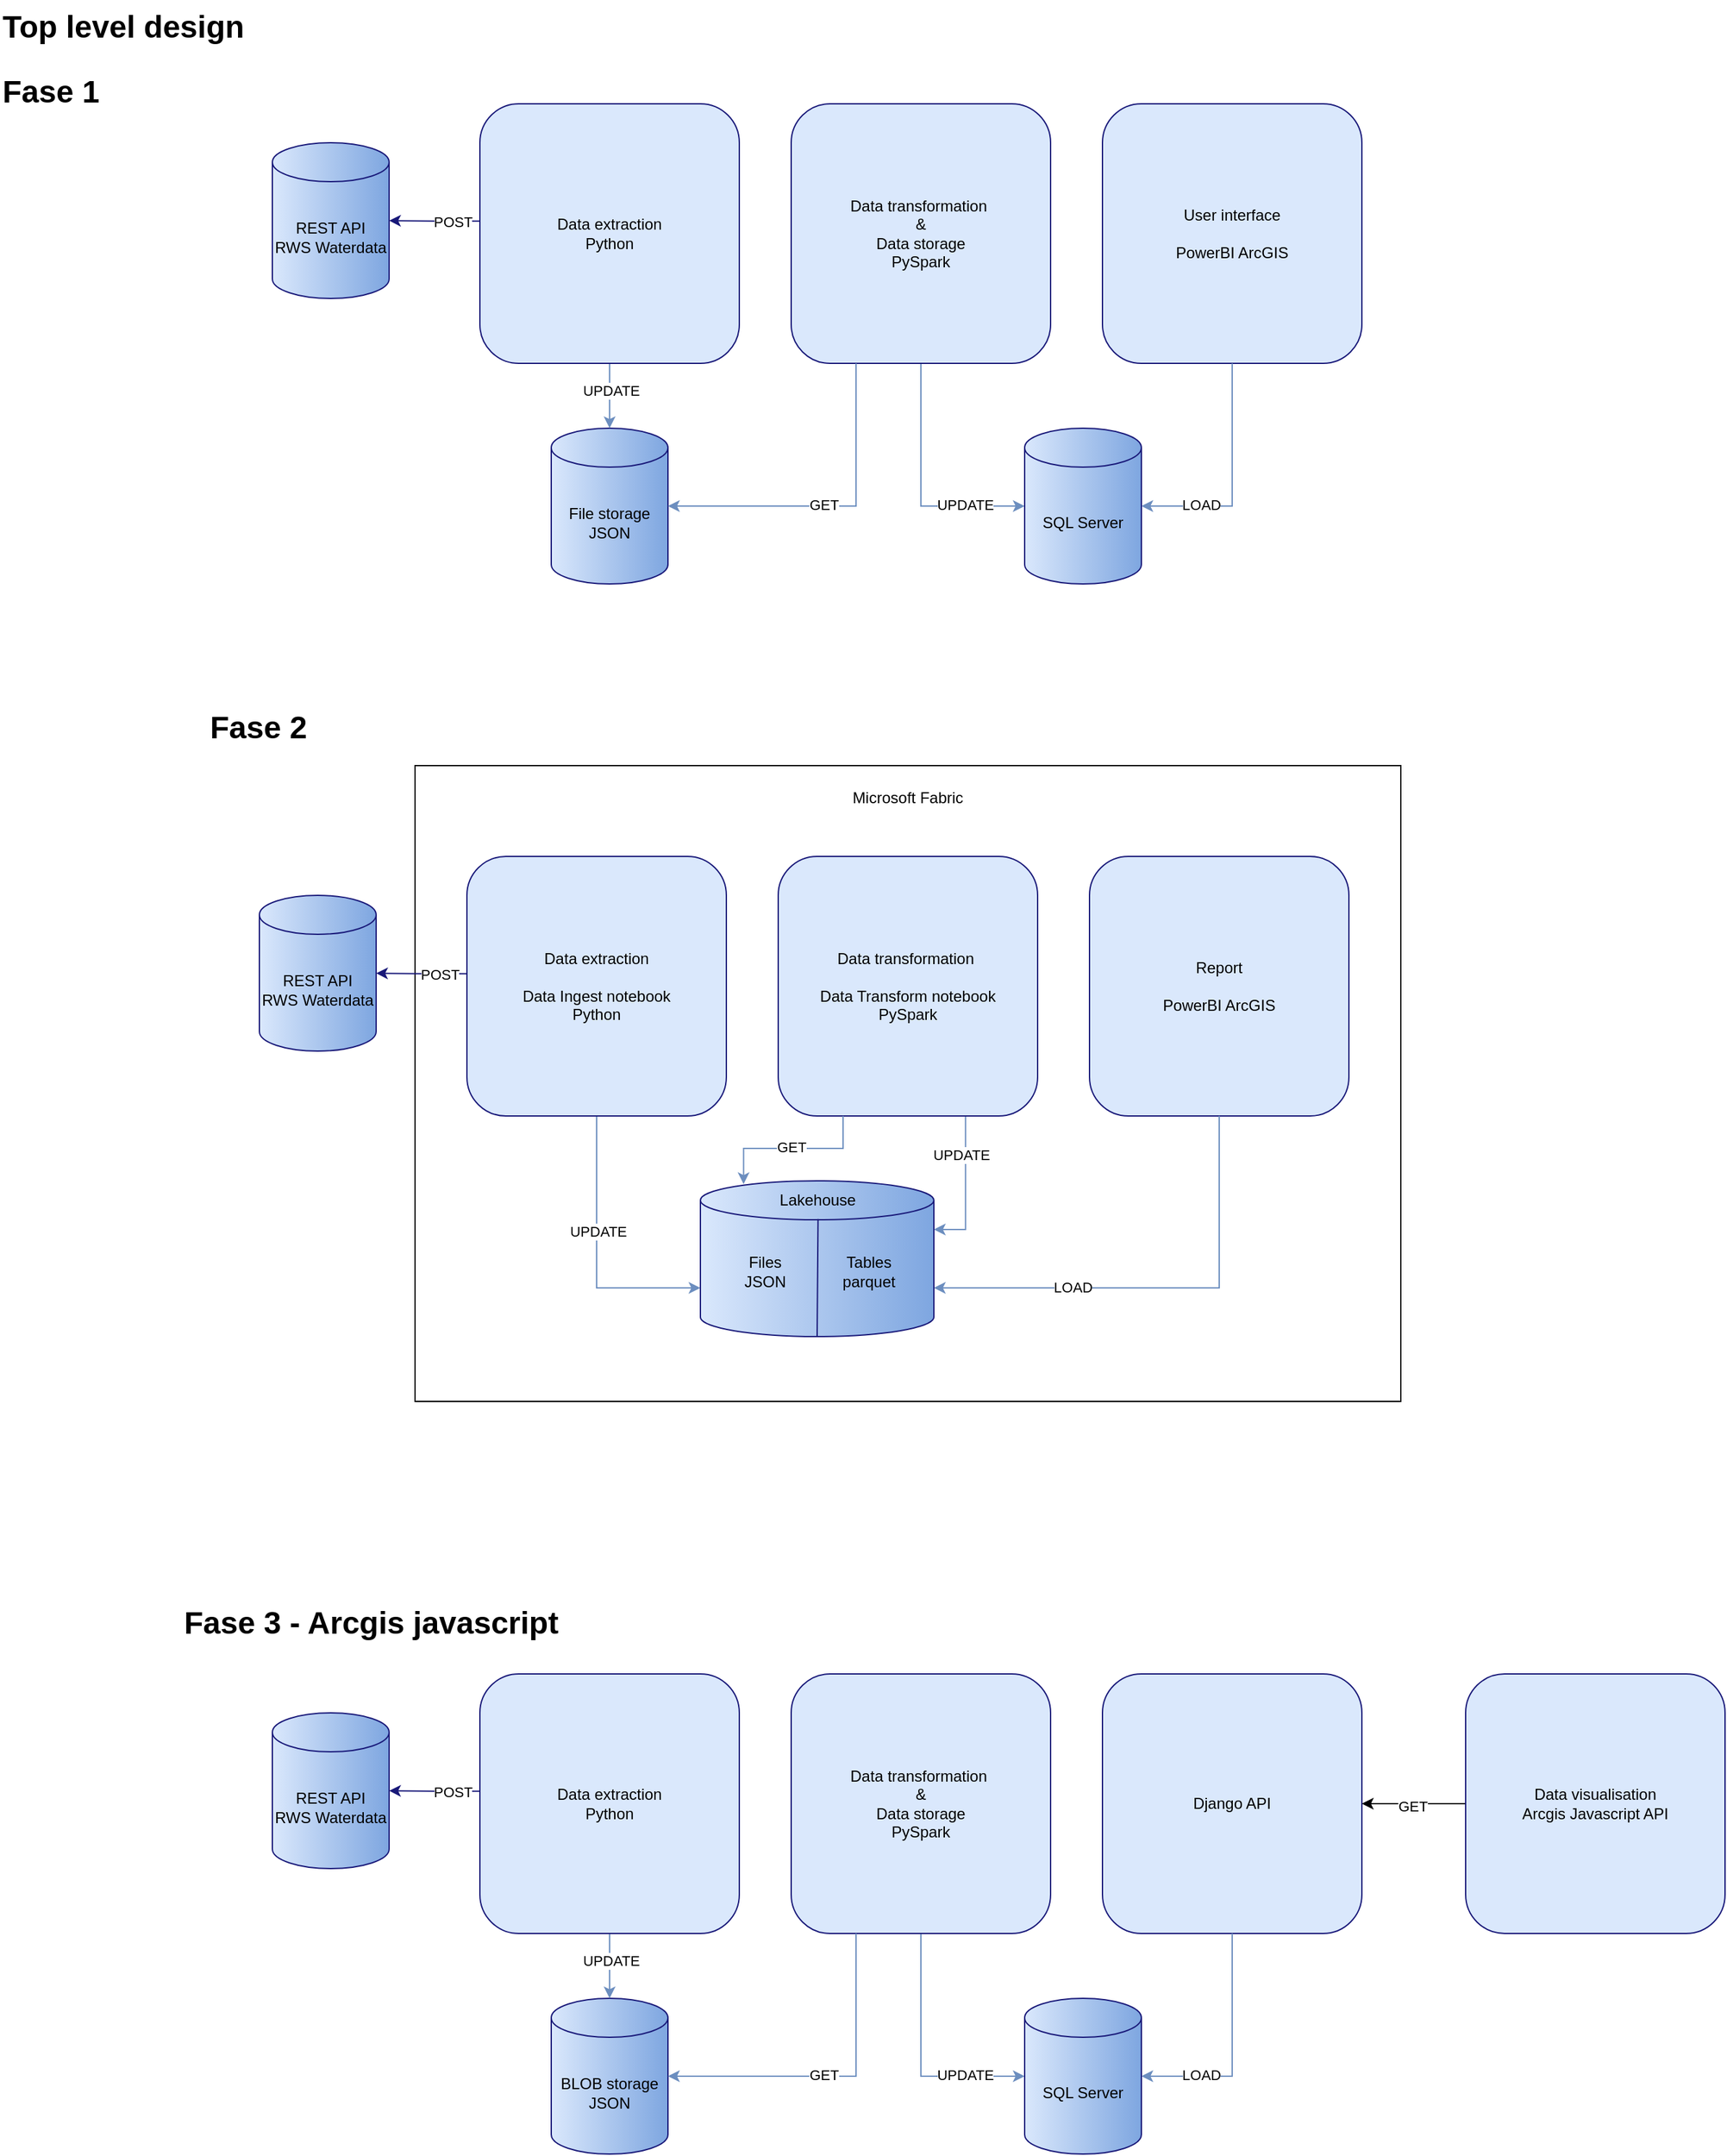<mxfile version="26.0.9">
  <diagram name="TopLevel" id="CQD6w18Jfp-PJV2u0anH">
    <mxGraphModel dx="2173" dy="808" grid="1" gridSize="10" guides="1" tooltips="1" connect="1" arrows="1" fold="1" page="0" pageScale="1" pageWidth="827" pageHeight="1169" math="0" shadow="0">
      <root>
        <mxCell id="0" />
        <mxCell id="1" parent="0" />
        <mxCell id="YE1JmkMj5Xq4Qw4t2ccy-30" value="" style="group;fillColor=#7EA6E0;strokeColor=#6c8ebf;" parent="1" vertex="1" connectable="0">
          <mxGeometry x="-100" y="710" width="760" height="490" as="geometry" />
        </mxCell>
        <mxCell id="YE1JmkMj5Xq4Qw4t2ccy-21" value="" style="rounded=0;whiteSpace=wrap;html=1;" parent="YE1JmkMj5Xq4Qw4t2ccy-30" vertex="1">
          <mxGeometry width="760" height="490" as="geometry" />
        </mxCell>
        <mxCell id="YE1JmkMj5Xq4Qw4t2ccy-22" value="Microsoft Fabric" style="text;html=1;align=center;verticalAlign=middle;whiteSpace=wrap;rounded=0;" parent="YE1JmkMj5Xq4Qw4t2ccy-30" vertex="1">
          <mxGeometry x="270" y="10" width="220" height="30" as="geometry" />
        </mxCell>
        <mxCell id="KejmfGNxVn62UM-cFoBx-4" value="&lt;h1 style=&quot;margin-top: 0px;&quot;&gt;&lt;span style=&quot;background-color: initial;&quot;&gt;Top level design&lt;/span&gt;&lt;br&gt;&lt;/h1&gt;" style="text;html=1;whiteSpace=wrap;overflow=hidden;rounded=0;" parent="1" vertex="1">
          <mxGeometry x="-420" y="120" width="550" height="70" as="geometry" />
        </mxCell>
        <mxCell id="KejmfGNxVn62UM-cFoBx-5" value="&lt;h1 style=&quot;margin-top: 0px;&quot;&gt;&lt;span style=&quot;background-color: initial;&quot;&gt;Fase 1&lt;/span&gt;&lt;/h1&gt;" style="text;html=1;whiteSpace=wrap;overflow=hidden;rounded=0;" parent="1" vertex="1">
          <mxGeometry x="-420" y="170" width="190" height="70" as="geometry" />
        </mxCell>
        <mxCell id="KejmfGNxVn62UM-cFoBx-6" value="User interface&lt;div&gt;&lt;br&gt;&lt;/div&gt;&lt;div&gt;&lt;span style=&quot;background-color: initial;&quot;&gt;PowerBI ArcGIS&lt;/span&gt;&lt;/div&gt;" style="whiteSpace=wrap;html=1;aspect=fixed;fillColor=#dae8fc;strokeColor=light-dark(#191979, #5c79a3);rounded=1;" parent="1" vertex="1">
          <mxGeometry x="430" y="200" width="200" height="200" as="geometry" />
        </mxCell>
        <mxCell id="KejmfGNxVn62UM-cFoBx-78" style="edgeStyle=orthogonalEdgeStyle;rounded=0;orthogonalLoop=1;jettySize=auto;html=1;exitX=0;exitY=0.5;exitDx=0;exitDy=0;exitPerimeter=0;entryX=0.5;entryY=1;entryDx=0;entryDy=0;fillColor=#dae8fc;strokeColor=#6c8ebf;startArrow=classic;startFill=1;endArrow=none;" parent="1" source="KmdLJlVPfVNR6d6NGFDe-1" target="KejmfGNxVn62UM-cFoBx-72" edge="1">
          <mxGeometry relative="1" as="geometry" />
        </mxCell>
        <mxCell id="KmdLJlVPfVNR6d6NGFDe-4" value="UPDATE" style="edgeLabel;html=1;align=center;verticalAlign=middle;resizable=0;points=[];" parent="KejmfGNxVn62UM-cFoBx-78" vertex="1" connectable="0">
          <mxGeometry x="-0.513" y="-3" relative="1" as="geometry">
            <mxPoint y="2" as="offset" />
          </mxGeometry>
        </mxCell>
        <mxCell id="KejmfGNxVn62UM-cFoBx-7" value="&lt;div&gt;File storage&lt;/div&gt;&lt;div&gt;JSON&lt;/div&gt;" style="shape=cylinder3;whiteSpace=wrap;html=1;boundedLbl=1;backgroundOutline=1;size=15;fillColor=#dae8fc;strokeColor=#191979;gradientColor=#7EA6E0;gradientDirection=east;" parent="1" vertex="1">
          <mxGeometry x="5" y="450" width="90" height="120" as="geometry" />
        </mxCell>
        <mxCell id="KejmfGNxVn62UM-cFoBx-70" style="edgeStyle=orthogonalEdgeStyle;rounded=0;orthogonalLoop=1;jettySize=auto;html=1;exitX=0.001;exitY=0.452;exitDx=0;exitDy=0;entryX=1;entryY=0.5;entryDx=0;entryDy=0;exitPerimeter=0;strokeColor=#191979;entryPerimeter=0;" parent="1" source="KejmfGNxVn62UM-cFoBx-10" target="KmdLJlVPfVNR6d6NGFDe-5" edge="1">
          <mxGeometry relative="1" as="geometry">
            <mxPoint x="-110" y="290" as="targetPoint" />
          </mxGeometry>
        </mxCell>
        <mxCell id="KmdLJlVPfVNR6d6NGFDe-9" value="POST" style="edgeLabel;html=1;align=center;verticalAlign=middle;resizable=0;points=[];" parent="KejmfGNxVn62UM-cFoBx-70" vertex="1" connectable="0">
          <mxGeometry x="-0.389" relative="1" as="geometry">
            <mxPoint as="offset" />
          </mxGeometry>
        </mxCell>
        <mxCell id="KejmfGNxVn62UM-cFoBx-71" style="edgeStyle=orthogonalEdgeStyle;rounded=0;orthogonalLoop=1;jettySize=auto;html=1;exitX=0.5;exitY=1;exitDx=0;exitDy=0;fillColor=#dae8fc;strokeColor=#6c8ebf;" parent="1" source="KejmfGNxVn62UM-cFoBx-10" target="KejmfGNxVn62UM-cFoBx-7" edge="1">
          <mxGeometry relative="1" as="geometry" />
        </mxCell>
        <mxCell id="KmdLJlVPfVNR6d6NGFDe-7" value="&lt;div style=&quot;text-align: start;&quot;&gt;&lt;span style=&quot;background-color: light-dark(#ffffff, var(--ge-dark-color, #121212)); font-size: 0px;&quot;&gt;&lt;font face=&quot;monospace&quot; color=&quot;rgba(0, 0, 0, 0)&quot;&gt;UPDATE&lt;/font&gt;&lt;/span&gt;&lt;/div&gt;" style="edgeLabel;html=1;align=center;verticalAlign=middle;resizable=0;points=[];" parent="KejmfGNxVn62UM-cFoBx-71" vertex="1" connectable="0">
          <mxGeometry x="-0.166" y="2" relative="1" as="geometry">
            <mxPoint as="offset" />
          </mxGeometry>
        </mxCell>
        <mxCell id="KmdLJlVPfVNR6d6NGFDe-8" value="UPDATE" style="edgeLabel;html=1;align=center;verticalAlign=middle;resizable=0;points=[];" parent="KejmfGNxVn62UM-cFoBx-71" vertex="1" connectable="0">
          <mxGeometry x="-0.166" y="1" relative="1" as="geometry">
            <mxPoint as="offset" />
          </mxGeometry>
        </mxCell>
        <mxCell id="KejmfGNxVn62UM-cFoBx-10" value="&lt;div&gt;Data extraction&lt;/div&gt;&lt;div&gt;Python&lt;/div&gt;" style="whiteSpace=wrap;html=1;aspect=fixed;fillColor=#dae8fc;strokeColor=light-dark(#191979, #5c79a3);rounded=1;" parent="1" vertex="1">
          <mxGeometry x="-50" y="200" width="200" height="200" as="geometry" />
        </mxCell>
        <mxCell id="KejmfGNxVn62UM-cFoBx-72" value="Data transformation&amp;nbsp;&lt;div&gt;&amp;amp;&lt;/div&gt;&lt;div&gt;Data storage&lt;br&gt;&lt;div&gt;PySpark&lt;/div&gt;&lt;/div&gt;" style="whiteSpace=wrap;html=1;aspect=fixed;fillColor=#dae8fc;strokeColor=light-dark(#191979, #5c79a3);rounded=1;" parent="1" vertex="1">
          <mxGeometry x="190" y="200" width="200" height="200" as="geometry" />
        </mxCell>
        <mxCell id="KejmfGNxVn62UM-cFoBx-74" style="edgeStyle=orthogonalEdgeStyle;rounded=0;orthogonalLoop=1;jettySize=auto;html=1;exitX=0.25;exitY=1;exitDx=0;exitDy=0;entryX=1;entryY=0.5;entryDx=0;entryDy=0;entryPerimeter=0;fillColor=#dae8fc;strokeColor=#6c8ebf;" parent="1" source="KejmfGNxVn62UM-cFoBx-72" target="KejmfGNxVn62UM-cFoBx-7" edge="1">
          <mxGeometry relative="1" as="geometry" />
        </mxCell>
        <mxCell id="KejmfGNxVn62UM-cFoBx-75" value="GET" style="edgeLabel;html=1;align=center;verticalAlign=middle;resizable=0;points=[];" parent="KejmfGNxVn62UM-cFoBx-74" vertex="1" connectable="0">
          <mxGeometry x="0.414" y="-2" relative="1" as="geometry">
            <mxPoint x="45" y="1" as="offset" />
          </mxGeometry>
        </mxCell>
        <mxCell id="KejmfGNxVn62UM-cFoBx-80" style="edgeStyle=orthogonalEdgeStyle;rounded=0;orthogonalLoop=1;jettySize=auto;html=1;exitX=0.5;exitY=1;exitDx=0;exitDy=0;entryX=1;entryY=0.5;entryDx=0;entryDy=0;entryPerimeter=0;fillColor=#dae8fc;strokeColor=#6c8ebf;" parent="1" source="KejmfGNxVn62UM-cFoBx-6" target="KmdLJlVPfVNR6d6NGFDe-1" edge="1">
          <mxGeometry relative="1" as="geometry" />
        </mxCell>
        <mxCell id="KmdLJlVPfVNR6d6NGFDe-2" value="LOAD" style="edgeLabel;html=1;align=center;verticalAlign=middle;resizable=0;points=[];" parent="KejmfGNxVn62UM-cFoBx-80" vertex="1" connectable="0">
          <mxGeometry x="0.285" y="-1" relative="1" as="geometry">
            <mxPoint x="-19" as="offset" />
          </mxGeometry>
        </mxCell>
        <mxCell id="KmdLJlVPfVNR6d6NGFDe-1" value="&lt;div&gt;SQL Server&lt;/div&gt;" style="shape=cylinder3;whiteSpace=wrap;html=1;boundedLbl=1;backgroundOutline=1;size=15;fillColor=#dae8fc;strokeColor=#191979;gradientColor=#7EA6E0;gradientDirection=east;" parent="1" vertex="1">
          <mxGeometry x="370" y="450" width="90" height="120" as="geometry" />
        </mxCell>
        <mxCell id="KmdLJlVPfVNR6d6NGFDe-5" value="REST API&lt;br&gt;RWS Waterdata" style="shape=cylinder3;whiteSpace=wrap;html=1;boundedLbl=1;backgroundOutline=1;size=15;fillColor=#dae8fc;strokeColor=#191979;gradientColor=#7EA6E0;gradientDirection=east;" parent="1" vertex="1">
          <mxGeometry x="-210" y="230" width="90" height="120" as="geometry" />
        </mxCell>
        <mxCell id="YE1JmkMj5Xq4Qw4t2ccy-2" value="&lt;h1 style=&quot;margin-top: 0px;&quot;&gt;&lt;span style=&quot;background-color: initial;&quot;&gt;Fase 2&lt;/span&gt;&lt;/h1&gt;" style="text;html=1;whiteSpace=wrap;overflow=hidden;rounded=0;" parent="1" vertex="1">
          <mxGeometry x="-260" y="660" width="190" height="70" as="geometry" />
        </mxCell>
        <mxCell id="YE1JmkMj5Xq4Qw4t2ccy-3" value="&lt;div&gt;Report&lt;/div&gt;&lt;div&gt;&lt;br&gt;&lt;/div&gt;&lt;div&gt;&lt;span style=&quot;background-color: initial;&quot;&gt;PowerBI ArcGIS&lt;/span&gt;&lt;/div&gt;" style="whiteSpace=wrap;html=1;aspect=fixed;fillColor=#dae8fc;strokeColor=light-dark(#191979, #5c79a3);rounded=1;" parent="1" vertex="1">
          <mxGeometry x="420" y="780" width="200" height="200" as="geometry" />
        </mxCell>
        <mxCell id="YE1JmkMj5Xq4Qw4t2ccy-4" style="edgeStyle=orthogonalEdgeStyle;rounded=0;orthogonalLoop=1;jettySize=auto;html=1;exitX=1;exitY=0;exitDx=0;exitDy=37.5;exitPerimeter=0;entryX=0.722;entryY=1.001;entryDx=0;entryDy=0;fillColor=#dae8fc;strokeColor=#6c8ebf;startArrow=classic;startFill=1;endArrow=none;entryPerimeter=0;" parent="1" source="YE1JmkMj5Xq4Qw4t2ccy-6" target="YE1JmkMj5Xq4Qw4t2ccy-13" edge="1">
          <mxGeometry relative="1" as="geometry">
            <mxPoint x="360" y="1090" as="sourcePoint" />
          </mxGeometry>
        </mxCell>
        <mxCell id="YE1JmkMj5Xq4Qw4t2ccy-5" value="UPDATE" style="edgeLabel;html=1;align=center;verticalAlign=middle;resizable=0;points=[];" parent="YE1JmkMj5Xq4Qw4t2ccy-4" vertex="1" connectable="0">
          <mxGeometry x="-0.513" y="-3" relative="1" as="geometry">
            <mxPoint x="-7" y="-55" as="offset" />
          </mxGeometry>
        </mxCell>
        <mxCell id="YE1JmkMj5Xq4Qw4t2ccy-7" style="edgeStyle=orthogonalEdgeStyle;rounded=0;orthogonalLoop=1;jettySize=auto;html=1;exitX=0.001;exitY=0.452;exitDx=0;exitDy=0;entryX=1;entryY=0.5;entryDx=0;entryDy=0;exitPerimeter=0;strokeColor=#191979;entryPerimeter=0;" parent="1" source="YE1JmkMj5Xq4Qw4t2ccy-12" target="YE1JmkMj5Xq4Qw4t2ccy-19" edge="1">
          <mxGeometry relative="1" as="geometry">
            <mxPoint x="-120" y="870" as="targetPoint" />
          </mxGeometry>
        </mxCell>
        <mxCell id="YE1JmkMj5Xq4Qw4t2ccy-8" value="POST" style="edgeLabel;html=1;align=center;verticalAlign=middle;resizable=0;points=[];" parent="YE1JmkMj5Xq4Qw4t2ccy-7" vertex="1" connectable="0">
          <mxGeometry x="-0.389" relative="1" as="geometry">
            <mxPoint as="offset" />
          </mxGeometry>
        </mxCell>
        <mxCell id="YE1JmkMj5Xq4Qw4t2ccy-9" style="edgeStyle=orthogonalEdgeStyle;rounded=0;orthogonalLoop=1;jettySize=auto;html=1;exitX=0.5;exitY=1;exitDx=0;exitDy=0;fillColor=#dae8fc;strokeColor=#6c8ebf;entryX=0;entryY=0;entryDx=0;entryDy=82.5;entryPerimeter=0;" parent="1" source="YE1JmkMj5Xq4Qw4t2ccy-12" target="YE1JmkMj5Xq4Qw4t2ccy-6" edge="1">
          <mxGeometry relative="1" as="geometry" />
        </mxCell>
        <mxCell id="YE1JmkMj5Xq4Qw4t2ccy-10" value="&lt;div style=&quot;text-align: start;&quot;&gt;&lt;span style=&quot;background-color: light-dark(#ffffff, var(--ge-dark-color, #121212)); font-size: 0px;&quot;&gt;&lt;font face=&quot;monospace&quot; color=&quot;rgba(0, 0, 0, 0)&quot;&gt;UPDATE&lt;/font&gt;&lt;/span&gt;&lt;/div&gt;" style="edgeLabel;html=1;align=center;verticalAlign=middle;resizable=0;points=[];" parent="YE1JmkMj5Xq4Qw4t2ccy-9" vertex="1" connectable="0">
          <mxGeometry x="-0.166" y="2" relative="1" as="geometry">
            <mxPoint as="offset" />
          </mxGeometry>
        </mxCell>
        <mxCell id="YE1JmkMj5Xq4Qw4t2ccy-11" value="UPDATE" style="edgeLabel;html=1;align=center;verticalAlign=middle;resizable=0;points=[];" parent="YE1JmkMj5Xq4Qw4t2ccy-9" vertex="1" connectable="0">
          <mxGeometry x="-0.166" y="1" relative="1" as="geometry">
            <mxPoint as="offset" />
          </mxGeometry>
        </mxCell>
        <mxCell id="YE1JmkMj5Xq4Qw4t2ccy-12" value="&lt;div&gt;Data extraction&lt;/div&gt;&lt;div&gt;&lt;br&gt;&lt;/div&gt;&lt;div&gt;Data Ingest notebook&lt;br&gt;Python&lt;/div&gt;" style="whiteSpace=wrap;html=1;aspect=fixed;fillColor=#dae8fc;strokeColor=light-dark(#191979, #5c79a3);rounded=1;" parent="1" vertex="1">
          <mxGeometry x="-60" y="780" width="200" height="200" as="geometry" />
        </mxCell>
        <mxCell id="YE1JmkMj5Xq4Qw4t2ccy-13" value="Data transformation&amp;nbsp;&lt;div&gt;&lt;br&gt;&lt;/div&gt;&lt;div&gt;Data Transform notebook&lt;/div&gt;&lt;div&gt;PySpark&lt;/div&gt;" style="whiteSpace=wrap;html=1;aspect=fixed;fillColor=#dae8fc;strokeColor=light-dark(#191979, #5c79a3);rounded=1;" parent="1" vertex="1">
          <mxGeometry x="180" y="780" width="200" height="200" as="geometry" />
        </mxCell>
        <mxCell id="YE1JmkMj5Xq4Qw4t2ccy-14" style="edgeStyle=orthogonalEdgeStyle;rounded=0;orthogonalLoop=1;jettySize=auto;html=1;exitX=0.25;exitY=1;exitDx=0;exitDy=0;fillColor=#dae8fc;strokeColor=#6c8ebf;entryX=0.185;entryY=0.021;entryDx=0;entryDy=0;entryPerimeter=0;" parent="1" source="YE1JmkMj5Xq4Qw4t2ccy-13" target="YE1JmkMj5Xq4Qw4t2ccy-6" edge="1">
          <mxGeometry relative="1" as="geometry">
            <Array as="points" />
          </mxGeometry>
        </mxCell>
        <mxCell id="YE1JmkMj5Xq4Qw4t2ccy-15" value="GET" style="edgeLabel;html=1;align=center;verticalAlign=middle;resizable=0;points=[];" parent="YE1JmkMj5Xq4Qw4t2ccy-14" vertex="1" connectable="0">
          <mxGeometry x="0.414" y="-2" relative="1" as="geometry">
            <mxPoint x="26" y="1" as="offset" />
          </mxGeometry>
        </mxCell>
        <mxCell id="YE1JmkMj5Xq4Qw4t2ccy-16" style="edgeStyle=orthogonalEdgeStyle;rounded=0;orthogonalLoop=1;jettySize=auto;html=1;exitX=0.5;exitY=1;exitDx=0;exitDy=0;entryX=1;entryY=0;entryDx=0;entryDy=82.5;entryPerimeter=0;fillColor=#dae8fc;strokeColor=#6c8ebf;" parent="1" source="YE1JmkMj5Xq4Qw4t2ccy-3" target="YE1JmkMj5Xq4Qw4t2ccy-6" edge="1">
          <mxGeometry relative="1" as="geometry">
            <mxPoint x="450" y="1090" as="targetPoint" />
          </mxGeometry>
        </mxCell>
        <mxCell id="YE1JmkMj5Xq4Qw4t2ccy-17" value="LOAD" style="edgeLabel;html=1;align=center;verticalAlign=middle;resizable=0;points=[];" parent="YE1JmkMj5Xq4Qw4t2ccy-16" vertex="1" connectable="0">
          <mxGeometry x="0.285" y="-1" relative="1" as="geometry">
            <mxPoint x="-19" as="offset" />
          </mxGeometry>
        </mxCell>
        <mxCell id="YE1JmkMj5Xq4Qw4t2ccy-19" value="REST API&lt;br&gt;RWS Waterdata" style="shape=cylinder3;whiteSpace=wrap;html=1;boundedLbl=1;backgroundOutline=1;size=15;fillColor=#dae8fc;strokeColor=#191979;gradientColor=#7EA6E0;gradientDirection=east;" parent="1" vertex="1">
          <mxGeometry x="-220" y="810" width="90" height="120" as="geometry" />
        </mxCell>
        <mxCell id="YE1JmkMj5Xq4Qw4t2ccy-28" value="" style="group" parent="1" vertex="1" connectable="0">
          <mxGeometry x="120" y="1030" width="180" height="120" as="geometry" />
        </mxCell>
        <mxCell id="YE1JmkMj5Xq4Qw4t2ccy-6" value="&lt;div&gt;&lt;br&gt;&lt;/div&gt;" style="shape=cylinder3;whiteSpace=wrap;html=1;boundedLbl=1;backgroundOutline=1;size=15;fillColor=#dae8fc;strokeColor=#191979;gradientColor=#7EA6E0;gradientDirection=east;" parent="YE1JmkMj5Xq4Qw4t2ccy-28" vertex="1">
          <mxGeometry width="180" height="120" as="geometry" />
        </mxCell>
        <mxCell id="YE1JmkMj5Xq4Qw4t2ccy-24" value="Lakehouse" style="text;html=1;align=center;verticalAlign=middle;whiteSpace=wrap;rounded=0;" parent="YE1JmkMj5Xq4Qw4t2ccy-28" vertex="1">
          <mxGeometry x="52.5" y="10" width="75" height="10" as="geometry" />
        </mxCell>
        <mxCell id="YE1JmkMj5Xq4Qw4t2ccy-25" value="&lt;div&gt;Files&lt;/div&gt;JSON" style="text;html=1;align=center;verticalAlign=middle;whiteSpace=wrap;rounded=0;" parent="YE1JmkMj5Xq4Qw4t2ccy-28" vertex="1">
          <mxGeometry x="10" y="30" width="80" height="80" as="geometry" />
        </mxCell>
        <mxCell id="YE1JmkMj5Xq4Qw4t2ccy-26" value="Tables&lt;div&gt;&lt;/div&gt;&lt;div&gt;parquet&lt;/div&gt;" style="text;html=1;align=center;verticalAlign=middle;whiteSpace=wrap;rounded=0;" parent="YE1JmkMj5Xq4Qw4t2ccy-28" vertex="1">
          <mxGeometry x="90" y="30" width="80" height="80" as="geometry" />
        </mxCell>
        <mxCell id="YE1JmkMj5Xq4Qw4t2ccy-23" value="" style="endArrow=none;html=1;rounded=0;exitX=0.5;exitY=1;exitDx=0;exitDy=0;exitPerimeter=0;entryX=0.504;entryY=0.245;entryDx=0;entryDy=0;entryPerimeter=0;strokeColor=#191979;" parent="YE1JmkMj5Xq4Qw4t2ccy-28" source="YE1JmkMj5Xq4Qw4t2ccy-6" target="YE1JmkMj5Xq4Qw4t2ccy-6" edge="1">
          <mxGeometry width="50" height="50" relative="1" as="geometry">
            <mxPoint x="160" y="-10" as="sourcePoint" />
            <mxPoint x="90" y="40" as="targetPoint" />
          </mxGeometry>
        </mxCell>
        <mxCell id="qqnyp8_G6csNnCZiVDS5-2" value="&lt;h1 style=&quot;margin-top: 0px;&quot;&gt;&lt;span style=&quot;background-color: initial;&quot;&gt;Fase 3 - Arcgis javascript&lt;/span&gt;&lt;/h1&gt;" style="text;html=1;whiteSpace=wrap;overflow=hidden;rounded=0;" parent="1" vertex="1">
          <mxGeometry x="-280" y="1350" width="440" height="70" as="geometry" />
        </mxCell>
        <mxCell id="qqnyp8_G6csNnCZiVDS5-3" value="Django API" style="whiteSpace=wrap;html=1;aspect=fixed;fillColor=#dae8fc;strokeColor=light-dark(#191979, #5c79a3);rounded=1;" parent="1" vertex="1">
          <mxGeometry x="430" y="1410" width="200" height="200" as="geometry" />
        </mxCell>
        <mxCell id="qqnyp8_G6csNnCZiVDS5-4" style="edgeStyle=orthogonalEdgeStyle;rounded=0;orthogonalLoop=1;jettySize=auto;html=1;exitX=0;exitY=0.5;exitDx=0;exitDy=0;exitPerimeter=0;entryX=0.5;entryY=1;entryDx=0;entryDy=0;fillColor=#dae8fc;strokeColor=#6c8ebf;startArrow=classic;startFill=1;endArrow=none;" parent="1" source="qqnyp8_G6csNnCZiVDS5-18" target="qqnyp8_G6csNnCZiVDS5-13" edge="1">
          <mxGeometry relative="1" as="geometry" />
        </mxCell>
        <mxCell id="qqnyp8_G6csNnCZiVDS5-5" value="UPDATE" style="edgeLabel;html=1;align=center;verticalAlign=middle;resizable=0;points=[];" parent="qqnyp8_G6csNnCZiVDS5-4" vertex="1" connectable="0">
          <mxGeometry x="-0.513" y="-3" relative="1" as="geometry">
            <mxPoint y="2" as="offset" />
          </mxGeometry>
        </mxCell>
        <mxCell id="qqnyp8_G6csNnCZiVDS5-6" value="&lt;div&gt;BLOB storage&lt;/div&gt;&lt;div&gt;JSON&lt;/div&gt;" style="shape=cylinder3;whiteSpace=wrap;html=1;boundedLbl=1;backgroundOutline=1;size=15;fillColor=#dae8fc;strokeColor=#191979;gradientColor=#7EA6E0;gradientDirection=east;" parent="1" vertex="1">
          <mxGeometry x="5" y="1660" width="90" height="120" as="geometry" />
        </mxCell>
        <mxCell id="qqnyp8_G6csNnCZiVDS5-7" style="edgeStyle=orthogonalEdgeStyle;rounded=0;orthogonalLoop=1;jettySize=auto;html=1;exitX=0.001;exitY=0.452;exitDx=0;exitDy=0;entryX=1;entryY=0.5;entryDx=0;entryDy=0;exitPerimeter=0;strokeColor=#191979;entryPerimeter=0;" parent="1" source="qqnyp8_G6csNnCZiVDS5-12" target="qqnyp8_G6csNnCZiVDS5-19" edge="1">
          <mxGeometry relative="1" as="geometry">
            <mxPoint x="-110" y="1500" as="targetPoint" />
          </mxGeometry>
        </mxCell>
        <mxCell id="qqnyp8_G6csNnCZiVDS5-8" value="POST" style="edgeLabel;html=1;align=center;verticalAlign=middle;resizable=0;points=[];" parent="qqnyp8_G6csNnCZiVDS5-7" vertex="1" connectable="0">
          <mxGeometry x="-0.389" relative="1" as="geometry">
            <mxPoint as="offset" />
          </mxGeometry>
        </mxCell>
        <mxCell id="qqnyp8_G6csNnCZiVDS5-9" style="edgeStyle=orthogonalEdgeStyle;rounded=0;orthogonalLoop=1;jettySize=auto;html=1;exitX=0.5;exitY=1;exitDx=0;exitDy=0;fillColor=#dae8fc;strokeColor=#6c8ebf;" parent="1" source="qqnyp8_G6csNnCZiVDS5-12" target="qqnyp8_G6csNnCZiVDS5-6" edge="1">
          <mxGeometry relative="1" as="geometry" />
        </mxCell>
        <mxCell id="qqnyp8_G6csNnCZiVDS5-10" value="&lt;div style=&quot;text-align: start;&quot;&gt;&lt;span style=&quot;background-color: light-dark(#ffffff, var(--ge-dark-color, #121212)); font-size: 0px;&quot;&gt;&lt;font face=&quot;monospace&quot; color=&quot;rgba(0, 0, 0, 0)&quot;&gt;UPDATE&lt;/font&gt;&lt;/span&gt;&lt;/div&gt;" style="edgeLabel;html=1;align=center;verticalAlign=middle;resizable=0;points=[];" parent="qqnyp8_G6csNnCZiVDS5-9" vertex="1" connectable="0">
          <mxGeometry x="-0.166" y="2" relative="1" as="geometry">
            <mxPoint as="offset" />
          </mxGeometry>
        </mxCell>
        <mxCell id="qqnyp8_G6csNnCZiVDS5-11" value="UPDATE" style="edgeLabel;html=1;align=center;verticalAlign=middle;resizable=0;points=[];" parent="qqnyp8_G6csNnCZiVDS5-9" vertex="1" connectable="0">
          <mxGeometry x="-0.166" y="1" relative="1" as="geometry">
            <mxPoint as="offset" />
          </mxGeometry>
        </mxCell>
        <mxCell id="qqnyp8_G6csNnCZiVDS5-12" value="&lt;div&gt;Data extraction&lt;/div&gt;&lt;div&gt;Python&lt;/div&gt;" style="whiteSpace=wrap;html=1;aspect=fixed;fillColor=#dae8fc;strokeColor=light-dark(#191979, #5c79a3);rounded=1;" parent="1" vertex="1">
          <mxGeometry x="-50" y="1410" width="200" height="200" as="geometry" />
        </mxCell>
        <mxCell id="qqnyp8_G6csNnCZiVDS5-13" value="Data transformation&amp;nbsp;&lt;div&gt;&amp;amp;&lt;/div&gt;&lt;div&gt;Data storage&lt;br&gt;&lt;div&gt;PySpark&lt;/div&gt;&lt;/div&gt;" style="whiteSpace=wrap;html=1;aspect=fixed;fillColor=#dae8fc;strokeColor=light-dark(#191979, #5c79a3);rounded=1;" parent="1" vertex="1">
          <mxGeometry x="190" y="1410" width="200" height="200" as="geometry" />
        </mxCell>
        <mxCell id="qqnyp8_G6csNnCZiVDS5-14" style="edgeStyle=orthogonalEdgeStyle;rounded=0;orthogonalLoop=1;jettySize=auto;html=1;exitX=0.25;exitY=1;exitDx=0;exitDy=0;entryX=1;entryY=0.5;entryDx=0;entryDy=0;entryPerimeter=0;fillColor=#dae8fc;strokeColor=#6c8ebf;" parent="1" source="qqnyp8_G6csNnCZiVDS5-13" target="qqnyp8_G6csNnCZiVDS5-6" edge="1">
          <mxGeometry relative="1" as="geometry" />
        </mxCell>
        <mxCell id="qqnyp8_G6csNnCZiVDS5-15" value="GET" style="edgeLabel;html=1;align=center;verticalAlign=middle;resizable=0;points=[];" parent="qqnyp8_G6csNnCZiVDS5-14" vertex="1" connectable="0">
          <mxGeometry x="0.414" y="-2" relative="1" as="geometry">
            <mxPoint x="45" y="1" as="offset" />
          </mxGeometry>
        </mxCell>
        <mxCell id="qqnyp8_G6csNnCZiVDS5-16" style="edgeStyle=orthogonalEdgeStyle;rounded=0;orthogonalLoop=1;jettySize=auto;html=1;exitX=0.5;exitY=1;exitDx=0;exitDy=0;entryX=1;entryY=0.5;entryDx=0;entryDy=0;entryPerimeter=0;fillColor=#dae8fc;strokeColor=#6c8ebf;" parent="1" source="qqnyp8_G6csNnCZiVDS5-3" target="qqnyp8_G6csNnCZiVDS5-18" edge="1">
          <mxGeometry relative="1" as="geometry" />
        </mxCell>
        <mxCell id="qqnyp8_G6csNnCZiVDS5-17" value="LOAD" style="edgeLabel;html=1;align=center;verticalAlign=middle;resizable=0;points=[];" parent="qqnyp8_G6csNnCZiVDS5-16" vertex="1" connectable="0">
          <mxGeometry x="0.285" y="-1" relative="1" as="geometry">
            <mxPoint x="-19" as="offset" />
          </mxGeometry>
        </mxCell>
        <mxCell id="qqnyp8_G6csNnCZiVDS5-18" value="&lt;div&gt;SQL Server&lt;/div&gt;" style="shape=cylinder3;whiteSpace=wrap;html=1;boundedLbl=1;backgroundOutline=1;size=15;fillColor=#dae8fc;strokeColor=#191979;gradientColor=#7EA6E0;gradientDirection=east;" parent="1" vertex="1">
          <mxGeometry x="370" y="1660" width="90" height="120" as="geometry" />
        </mxCell>
        <mxCell id="qqnyp8_G6csNnCZiVDS5-19" value="REST API&lt;br&gt;RWS Waterdata" style="shape=cylinder3;whiteSpace=wrap;html=1;boundedLbl=1;backgroundOutline=1;size=15;fillColor=#dae8fc;strokeColor=#191979;gradientColor=#7EA6E0;gradientDirection=east;" parent="1" vertex="1">
          <mxGeometry x="-210" y="1440" width="90" height="120" as="geometry" />
        </mxCell>
        <mxCell id="qqnyp8_G6csNnCZiVDS5-21" style="edgeStyle=orthogonalEdgeStyle;rounded=0;orthogonalLoop=1;jettySize=auto;html=1;entryX=1;entryY=0.5;entryDx=0;entryDy=0;" parent="1" source="qqnyp8_G6csNnCZiVDS5-20" target="qqnyp8_G6csNnCZiVDS5-3" edge="1">
          <mxGeometry relative="1" as="geometry" />
        </mxCell>
        <mxCell id="qqnyp8_G6csNnCZiVDS5-22" value="GET" style="edgeLabel;html=1;align=center;verticalAlign=middle;resizable=0;points=[];" parent="qqnyp8_G6csNnCZiVDS5-21" vertex="1" connectable="0">
          <mxGeometry x="0.042" y="2" relative="1" as="geometry">
            <mxPoint as="offset" />
          </mxGeometry>
        </mxCell>
        <mxCell id="qqnyp8_G6csNnCZiVDS5-20" value="Data visualisation&lt;div&gt;Arcgis Javascript API&lt;/div&gt;" style="whiteSpace=wrap;html=1;aspect=fixed;fillColor=#dae8fc;strokeColor=light-dark(#191979, #5c79a3);rounded=1;" parent="1" vertex="1">
          <mxGeometry x="710" y="1410" width="200" height="200" as="geometry" />
        </mxCell>
      </root>
    </mxGraphModel>
  </diagram>
</mxfile>
